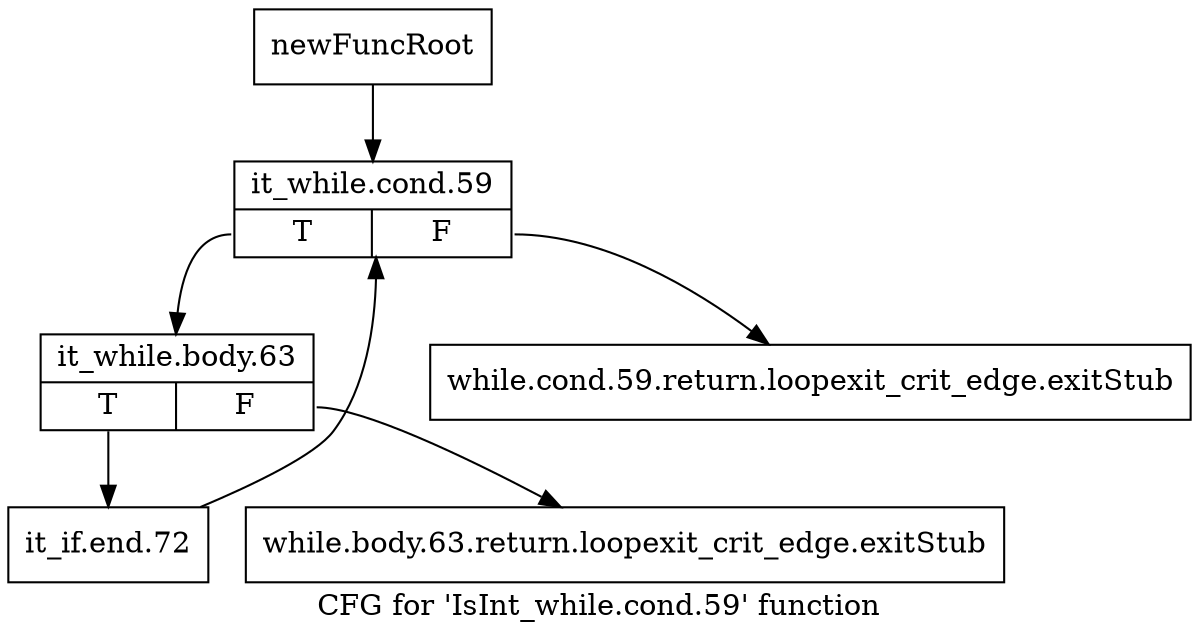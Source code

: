 digraph "CFG for 'IsInt_while.cond.59' function" {
	label="CFG for 'IsInt_while.cond.59' function";

	Node0x34e2a60 [shape=record,label="{newFuncRoot}"];
	Node0x34e2a60 -> Node0x34e6980;
	Node0x34e68e0 [shape=record,label="{while.cond.59.return.loopexit_crit_edge.exitStub}"];
	Node0x34e6930 [shape=record,label="{while.body.63.return.loopexit_crit_edge.exitStub}"];
	Node0x34e6980 [shape=record,label="{it_while.cond.59|{<s0>T|<s1>F}}"];
	Node0x34e6980:s0 -> Node0x34e69d0;
	Node0x34e6980:s1 -> Node0x34e68e0;
	Node0x34e69d0 [shape=record,label="{it_while.body.63|{<s0>T|<s1>F}}"];
	Node0x34e69d0:s0 -> Node0x34e6a20;
	Node0x34e69d0:s1 -> Node0x34e6930;
	Node0x34e6a20 [shape=record,label="{it_if.end.72}"];
	Node0x34e6a20 -> Node0x34e6980;
}
